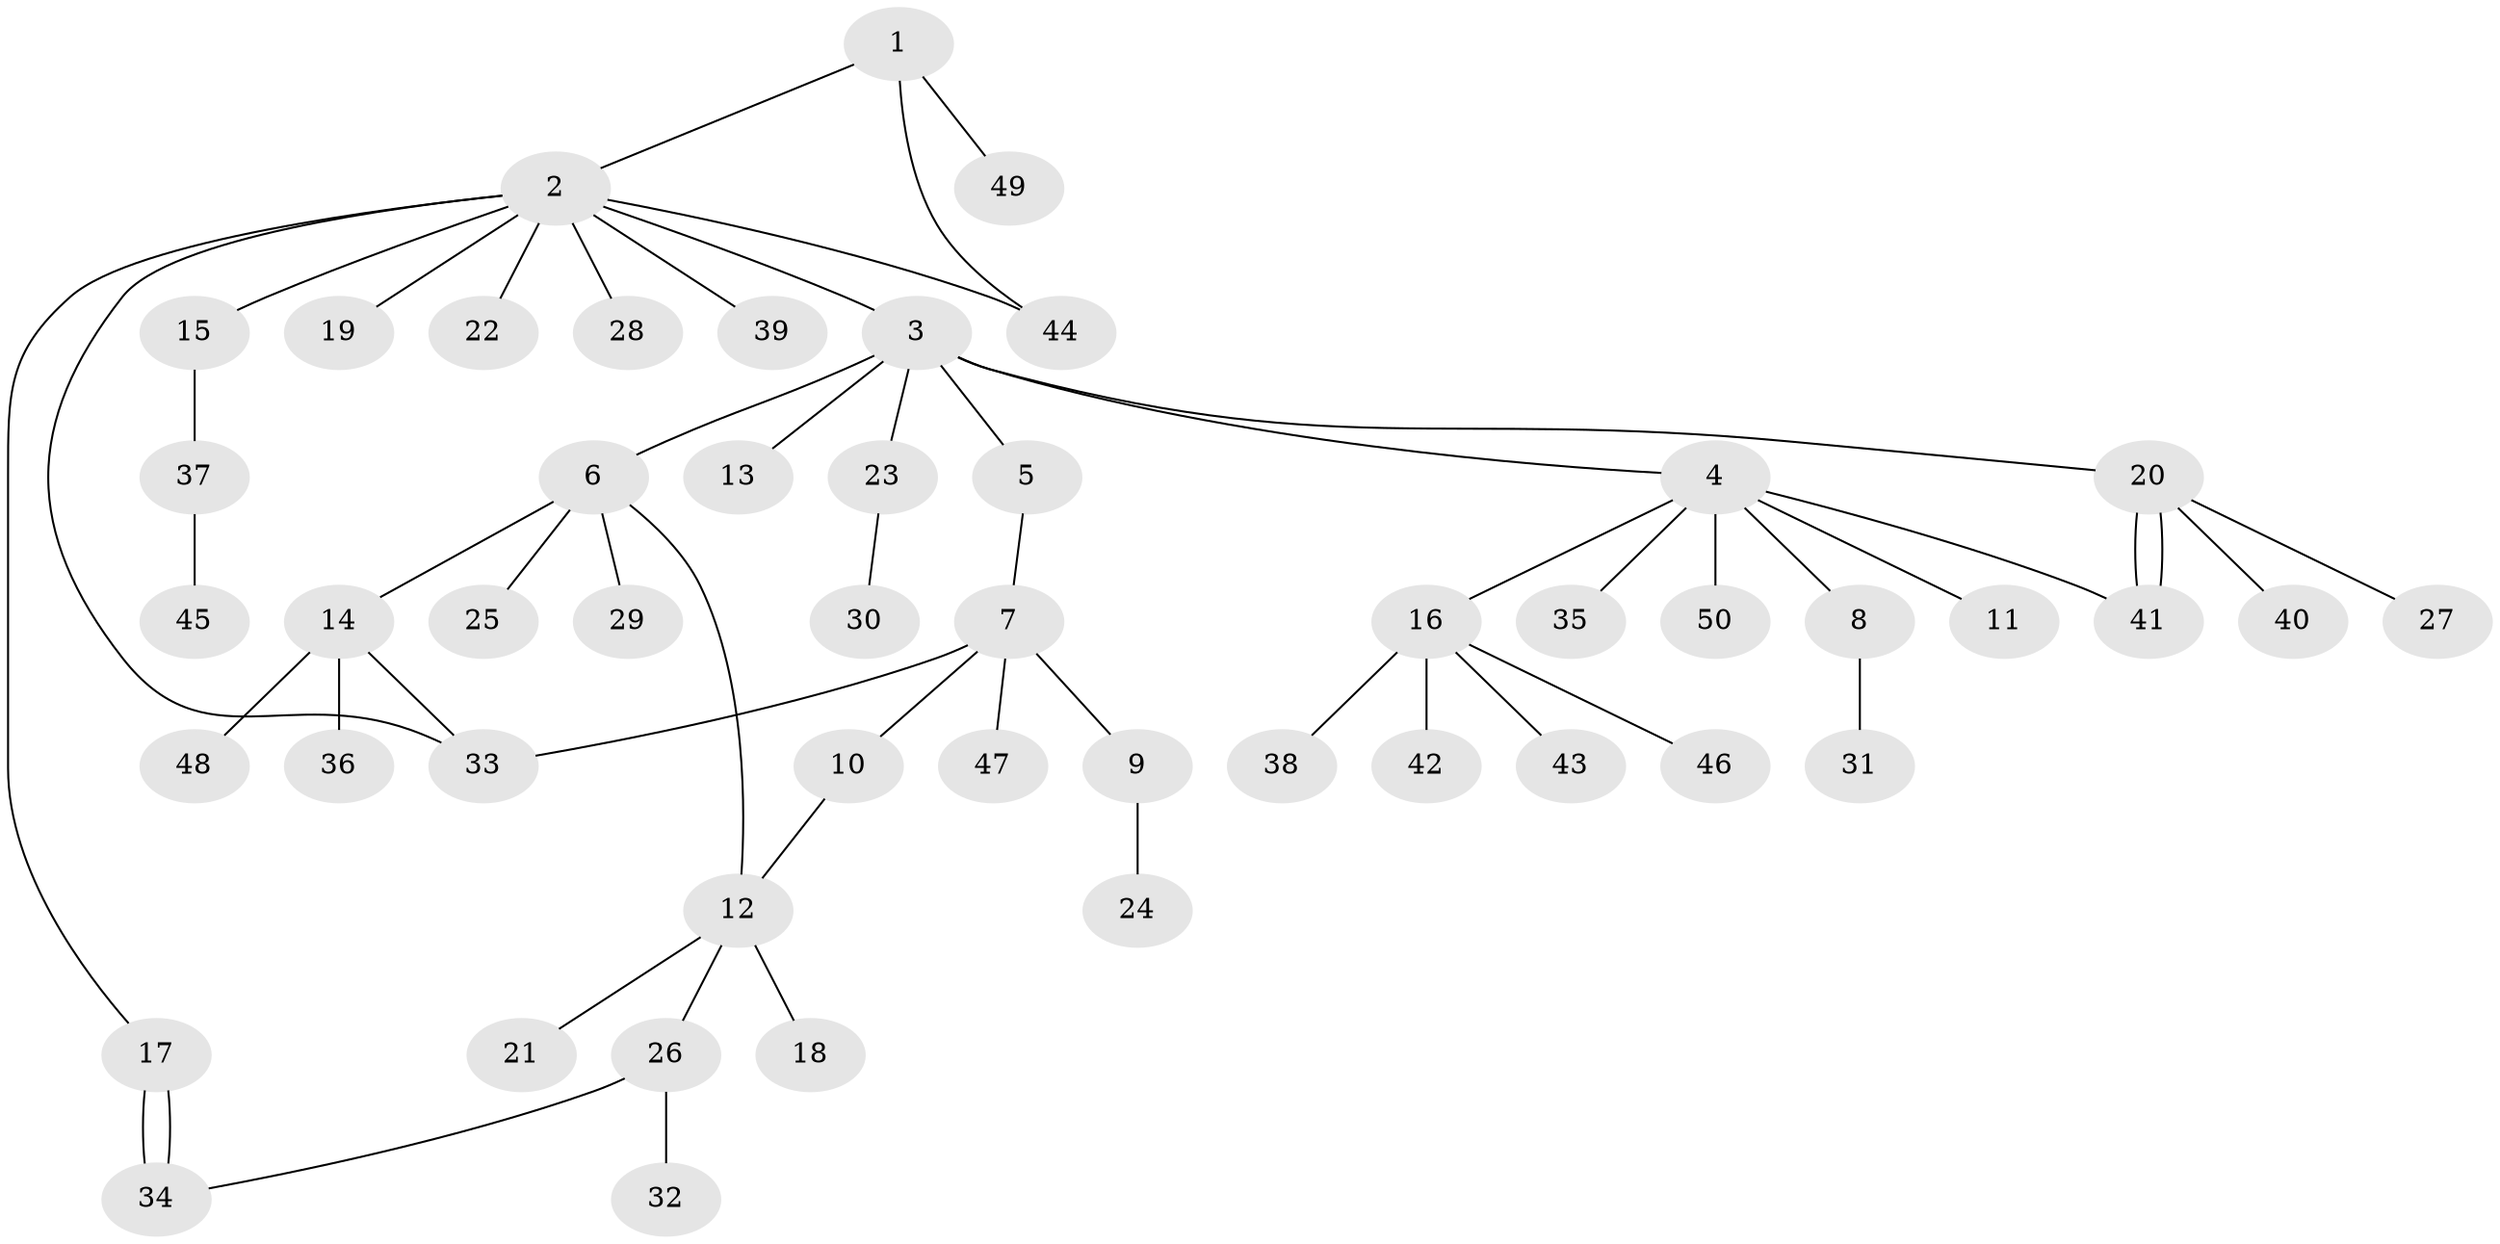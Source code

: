 // coarse degree distribution, {2: 0.1794871794871795, 9: 0.02564102564102564, 10: 0.02564102564102564, 7: 0.02564102564102564, 5: 0.05128205128205128, 1: 0.5897435897435898, 6: 0.02564102564102564, 4: 0.05128205128205128, 3: 0.02564102564102564}
// Generated by graph-tools (version 1.1) at 2025/23/03/03/25 07:23:52]
// undirected, 50 vertices, 57 edges
graph export_dot {
graph [start="1"]
  node [color=gray90,style=filled];
  1;
  2;
  3;
  4;
  5;
  6;
  7;
  8;
  9;
  10;
  11;
  12;
  13;
  14;
  15;
  16;
  17;
  18;
  19;
  20;
  21;
  22;
  23;
  24;
  25;
  26;
  27;
  28;
  29;
  30;
  31;
  32;
  33;
  34;
  35;
  36;
  37;
  38;
  39;
  40;
  41;
  42;
  43;
  44;
  45;
  46;
  47;
  48;
  49;
  50;
  1 -- 2;
  1 -- 44;
  1 -- 49;
  2 -- 3;
  2 -- 15;
  2 -- 17;
  2 -- 19;
  2 -- 22;
  2 -- 28;
  2 -- 33;
  2 -- 39;
  2 -- 44;
  3 -- 4;
  3 -- 5;
  3 -- 6;
  3 -- 13;
  3 -- 20;
  3 -- 23;
  4 -- 8;
  4 -- 11;
  4 -- 16;
  4 -- 35;
  4 -- 41;
  4 -- 50;
  5 -- 7;
  6 -- 12;
  6 -- 14;
  6 -- 25;
  6 -- 29;
  7 -- 9;
  7 -- 10;
  7 -- 33;
  7 -- 47;
  8 -- 31;
  9 -- 24;
  10 -- 12;
  12 -- 18;
  12 -- 21;
  12 -- 26;
  14 -- 33;
  14 -- 36;
  14 -- 48;
  15 -- 37;
  16 -- 38;
  16 -- 42;
  16 -- 43;
  16 -- 46;
  17 -- 34;
  17 -- 34;
  20 -- 27;
  20 -- 40;
  20 -- 41;
  20 -- 41;
  23 -- 30;
  26 -- 32;
  26 -- 34;
  37 -- 45;
}
